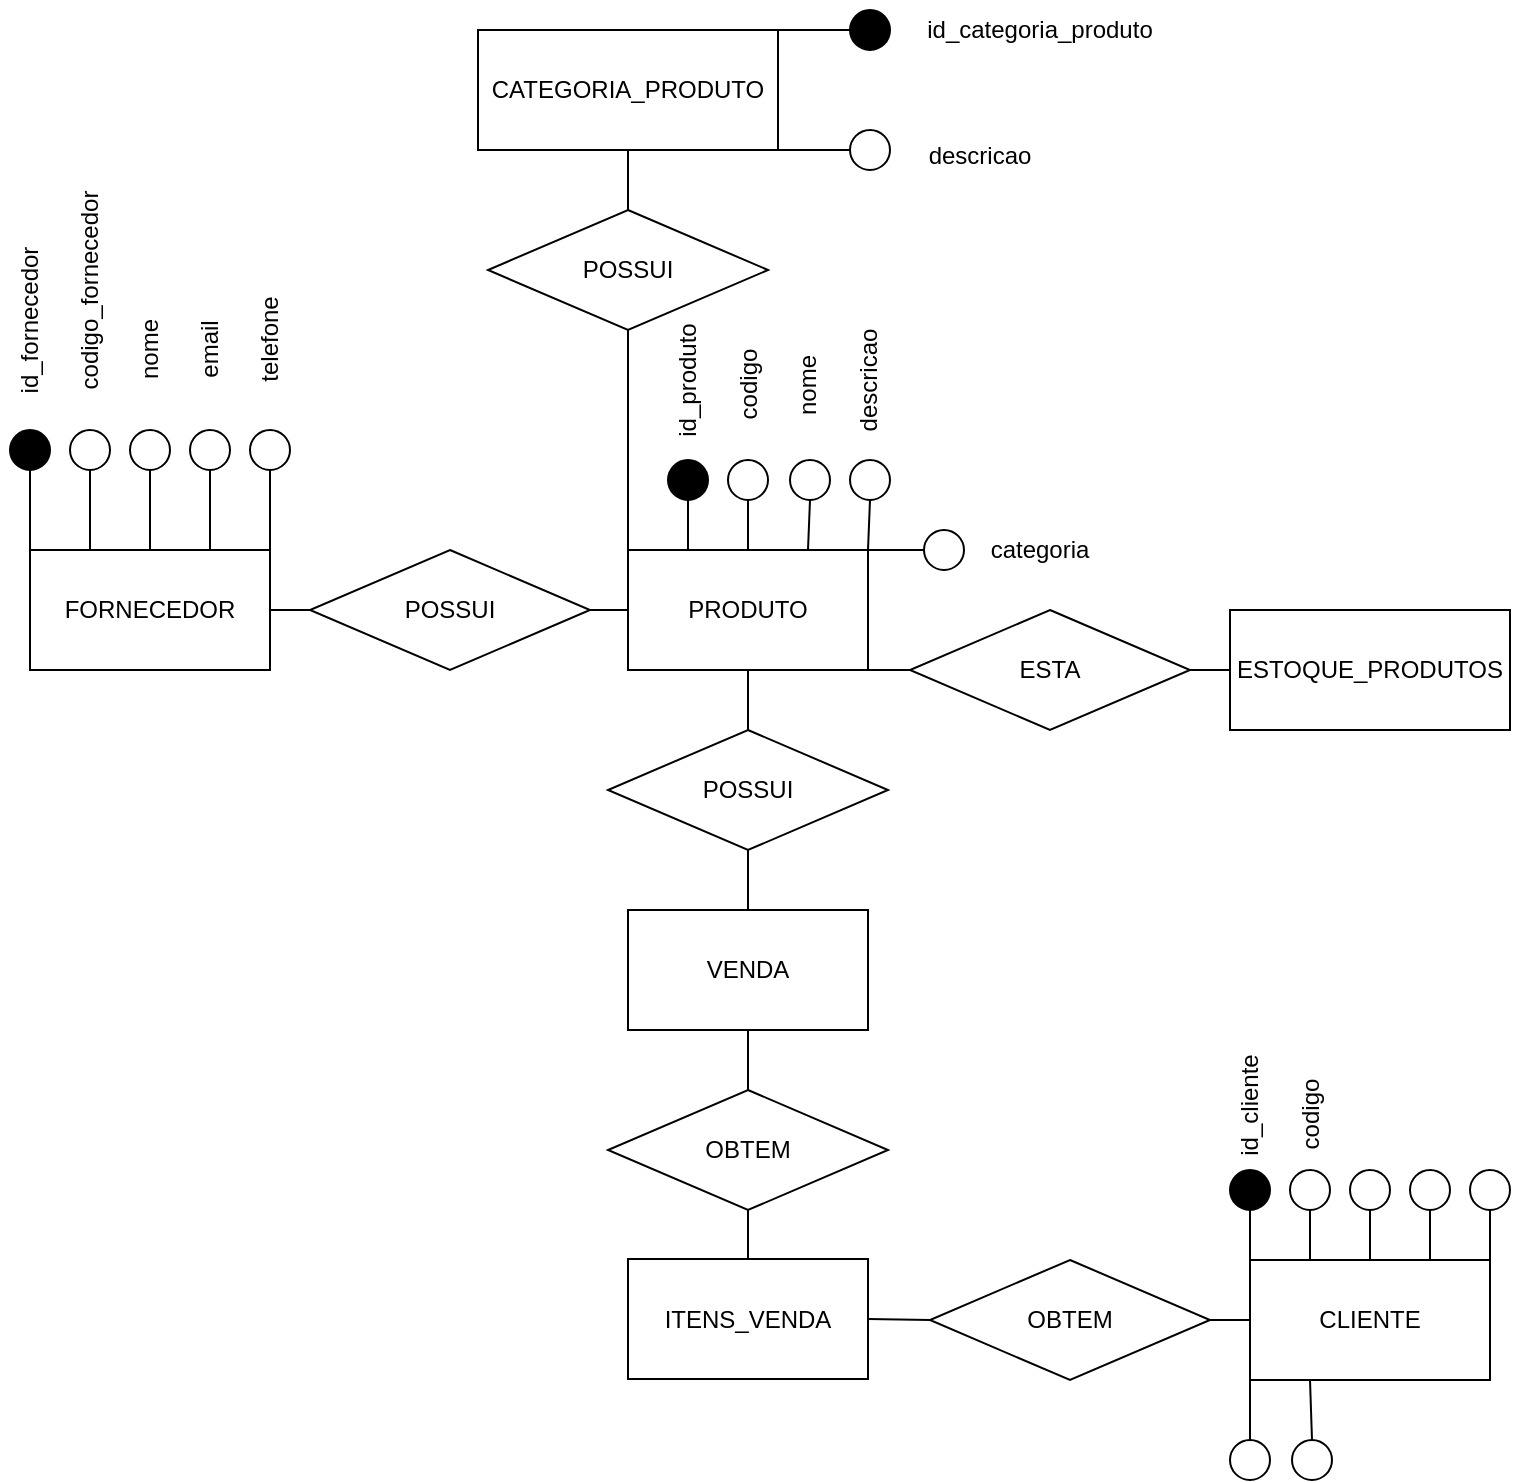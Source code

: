 <mxfile version="24.7.17">
  <diagram name="Página-1" id="qiO6tGmZQDndpgreDG9k">
    <mxGraphModel dx="1290" dy="557" grid="1" gridSize="10" guides="1" tooltips="1" connect="1" arrows="1" fold="1" page="1" pageScale="1" pageWidth="827" pageHeight="1169" math="0" shadow="0">
      <root>
        <mxCell id="0" />
        <mxCell id="1" parent="0" />
        <mxCell id="NQdcdel10DfEMZxih-fd-1" value="FORNECEDOR" style="rounded=0;whiteSpace=wrap;html=1;" vertex="1" parent="1">
          <mxGeometry x="40" y="395" width="120" height="60" as="geometry" />
        </mxCell>
        <mxCell id="NQdcdel10DfEMZxih-fd-3" value="PRODUTO" style="rounded=0;whiteSpace=wrap;html=1;" vertex="1" parent="1">
          <mxGeometry x="339" y="395" width="120" height="60" as="geometry" />
        </mxCell>
        <mxCell id="NQdcdel10DfEMZxih-fd-4" value="CLIENTE" style="rounded=0;whiteSpace=wrap;html=1;" vertex="1" parent="1">
          <mxGeometry x="650" y="750" width="120" height="60" as="geometry" />
        </mxCell>
        <mxCell id="NQdcdel10DfEMZxih-fd-5" value="VENDA" style="rounded=0;whiteSpace=wrap;html=1;" vertex="1" parent="1">
          <mxGeometry x="339" y="575" width="120" height="60" as="geometry" />
        </mxCell>
        <mxCell id="NQdcdel10DfEMZxih-fd-6" value="ITENS_VENDA" style="rounded=0;whiteSpace=wrap;html=1;" vertex="1" parent="1">
          <mxGeometry x="339" y="749.5" width="120" height="60" as="geometry" />
        </mxCell>
        <mxCell id="NQdcdel10DfEMZxih-fd-7" value="ESTOQUE_PRODUTOS" style="rounded=0;whiteSpace=wrap;html=1;" vertex="1" parent="1">
          <mxGeometry x="640" y="425" width="140" height="60" as="geometry" />
        </mxCell>
        <mxCell id="NQdcdel10DfEMZxih-fd-8" value="CATEGORIA_PRODUTO" style="rounded=0;whiteSpace=wrap;html=1;" vertex="1" parent="1">
          <mxGeometry x="264" y="135" width="150" height="60" as="geometry" />
        </mxCell>
        <mxCell id="NQdcdel10DfEMZxih-fd-9" value="POSSUI" style="rhombus;whiteSpace=wrap;html=1;" vertex="1" parent="1">
          <mxGeometry x="269" y="225" width="140" height="60" as="geometry" />
        </mxCell>
        <mxCell id="NQdcdel10DfEMZxih-fd-11" value="POSSUI" style="rhombus;whiteSpace=wrap;html=1;" vertex="1" parent="1">
          <mxGeometry x="180" y="395" width="140" height="60" as="geometry" />
        </mxCell>
        <mxCell id="NQdcdel10DfEMZxih-fd-12" value="OBTEM" style="rhombus;whiteSpace=wrap;html=1;" vertex="1" parent="1">
          <mxGeometry x="490" y="750" width="140" height="60" as="geometry" />
        </mxCell>
        <mxCell id="NQdcdel10DfEMZxih-fd-13" value="ESTA" style="rhombus;whiteSpace=wrap;html=1;" vertex="1" parent="1">
          <mxGeometry x="480" y="425" width="140" height="60" as="geometry" />
        </mxCell>
        <mxCell id="NQdcdel10DfEMZxih-fd-14" value="POSSUI" style="rhombus;whiteSpace=wrap;html=1;" vertex="1" parent="1">
          <mxGeometry x="329" y="485" width="140" height="60" as="geometry" />
        </mxCell>
        <mxCell id="NQdcdel10DfEMZxih-fd-15" value="OBTEM" style="rhombus;whiteSpace=wrap;html=1;" vertex="1" parent="1">
          <mxGeometry x="329" y="665" width="140" height="60" as="geometry" />
        </mxCell>
        <mxCell id="NQdcdel10DfEMZxih-fd-16" value="" style="endArrow=none;html=1;rounded=0;entryX=0.5;entryY=1;entryDx=0;entryDy=0;" edge="1" parent="1" target="NQdcdel10DfEMZxih-fd-8">
          <mxGeometry width="50" height="50" relative="1" as="geometry">
            <mxPoint x="339" y="225" as="sourcePoint" />
            <mxPoint x="380" y="355" as="targetPoint" />
          </mxGeometry>
        </mxCell>
        <mxCell id="NQdcdel10DfEMZxih-fd-19" value="" style="endArrow=none;html=1;rounded=0;entryX=0;entryY=0.5;entryDx=0;entryDy=0;exitX=1;exitY=0.5;exitDx=0;exitDy=0;" edge="1" parent="1" source="NQdcdel10DfEMZxih-fd-11" target="NQdcdel10DfEMZxih-fd-3">
          <mxGeometry width="50" height="50" relative="1" as="geometry">
            <mxPoint x="70" y="645" as="sourcePoint" />
            <mxPoint x="120" y="595" as="targetPoint" />
          </mxGeometry>
        </mxCell>
        <mxCell id="NQdcdel10DfEMZxih-fd-20" value="" style="endArrow=none;html=1;rounded=0;entryX=0;entryY=0.5;entryDx=0;entryDy=0;exitX=1;exitY=0.5;exitDx=0;exitDy=0;" edge="1" parent="1" source="NQdcdel10DfEMZxih-fd-1" target="NQdcdel10DfEMZxih-fd-11">
          <mxGeometry width="50" height="50" relative="1" as="geometry">
            <mxPoint x="140" y="565" as="sourcePoint" />
            <mxPoint x="190" y="515" as="targetPoint" />
          </mxGeometry>
        </mxCell>
        <mxCell id="NQdcdel10DfEMZxih-fd-21" value="" style="endArrow=none;html=1;rounded=0;entryX=0.5;entryY=1;entryDx=0;entryDy=0;exitX=0.5;exitY=0;exitDx=0;exitDy=0;" edge="1" parent="1" source="NQdcdel10DfEMZxih-fd-14" target="NQdcdel10DfEMZxih-fd-3">
          <mxGeometry width="50" height="50" relative="1" as="geometry">
            <mxPoint x="210" y="665" as="sourcePoint" />
            <mxPoint x="260" y="615" as="targetPoint" />
          </mxGeometry>
        </mxCell>
        <mxCell id="NQdcdel10DfEMZxih-fd-22" value="" style="endArrow=none;html=1;rounded=0;entryX=0.5;entryY=1;entryDx=0;entryDy=0;exitX=0.5;exitY=0;exitDx=0;exitDy=0;" edge="1" parent="1" source="NQdcdel10DfEMZxih-fd-5" target="NQdcdel10DfEMZxih-fd-14">
          <mxGeometry width="50" height="50" relative="1" as="geometry">
            <mxPoint x="120" y="635" as="sourcePoint" />
            <mxPoint x="170" y="585" as="targetPoint" />
          </mxGeometry>
        </mxCell>
        <mxCell id="NQdcdel10DfEMZxih-fd-23" value="" style="endArrow=none;html=1;rounded=0;entryX=0.5;entryY=1;entryDx=0;entryDy=0;exitX=0.5;exitY=0;exitDx=0;exitDy=0;" edge="1" parent="1" source="NQdcdel10DfEMZxih-fd-15" target="NQdcdel10DfEMZxih-fd-5">
          <mxGeometry width="50" height="50" relative="1" as="geometry">
            <mxPoint x="-30" y="655" as="sourcePoint" />
            <mxPoint x="20" y="605" as="targetPoint" />
          </mxGeometry>
        </mxCell>
        <mxCell id="NQdcdel10DfEMZxih-fd-24" value="" style="endArrow=none;html=1;rounded=0;entryX=0.5;entryY=1;entryDx=0;entryDy=0;exitX=0.5;exitY=0;exitDx=0;exitDy=0;" edge="1" parent="1" source="NQdcdel10DfEMZxih-fd-6" target="NQdcdel10DfEMZxih-fd-15">
          <mxGeometry width="50" height="50" relative="1" as="geometry">
            <mxPoint x="170" y="755" as="sourcePoint" />
            <mxPoint x="220" y="705" as="targetPoint" />
          </mxGeometry>
        </mxCell>
        <mxCell id="NQdcdel10DfEMZxih-fd-25" value="" style="endArrow=none;html=1;rounded=0;exitX=1;exitY=0.5;exitDx=0;exitDy=0;entryX=0;entryY=0.5;entryDx=0;entryDy=0;" edge="1" parent="1" source="NQdcdel10DfEMZxih-fd-6" target="NQdcdel10DfEMZxih-fd-12">
          <mxGeometry width="50" height="50" relative="1" as="geometry">
            <mxPoint x="570" y="665" as="sourcePoint" />
            <mxPoint x="620" y="615" as="targetPoint" />
          </mxGeometry>
        </mxCell>
        <mxCell id="NQdcdel10DfEMZxih-fd-26" value="" style="endArrow=none;html=1;rounded=0;exitX=1;exitY=0.5;exitDx=0;exitDy=0;entryX=0;entryY=0.5;entryDx=0;entryDy=0;" edge="1" parent="1" source="NQdcdel10DfEMZxih-fd-12" target="NQdcdel10DfEMZxih-fd-4">
          <mxGeometry width="50" height="50" relative="1" as="geometry">
            <mxPoint x="520" y="645" as="sourcePoint" />
            <mxPoint x="570" y="595" as="targetPoint" />
          </mxGeometry>
        </mxCell>
        <mxCell id="NQdcdel10DfEMZxih-fd-27" value="" style="endArrow=none;html=1;rounded=0;entryX=0;entryY=0.5;entryDx=0;entryDy=0;exitX=1;exitY=0.5;exitDx=0;exitDy=0;" edge="1" parent="1" source="NQdcdel10DfEMZxih-fd-13" target="NQdcdel10DfEMZxih-fd-7">
          <mxGeometry width="50" height="50" relative="1" as="geometry">
            <mxPoint x="680" y="705" as="sourcePoint" />
            <mxPoint x="730" y="655" as="targetPoint" />
          </mxGeometry>
        </mxCell>
        <mxCell id="NQdcdel10DfEMZxih-fd-29" value="" style="ellipse;BlackSpace=wrap;html=1;aspect=fixed;fillColor=#000000;" vertex="1" parent="1">
          <mxGeometry x="30" y="335" width="20" height="20" as="geometry" />
        </mxCell>
        <mxCell id="NQdcdel10DfEMZxih-fd-30" value="" style="endArrow=none;html=1;rounded=0;entryX=0.5;entryY=1;entryDx=0;entryDy=0;exitX=0;exitY=0;exitDx=0;exitDy=0;" edge="1" parent="1" source="NQdcdel10DfEMZxih-fd-1" target="NQdcdel10DfEMZxih-fd-29">
          <mxGeometry width="50" height="50" relative="1" as="geometry">
            <mxPoint x="-30" y="475" as="sourcePoint" />
            <mxPoint x="20" y="425" as="targetPoint" />
          </mxGeometry>
        </mxCell>
        <mxCell id="NQdcdel10DfEMZxih-fd-31" value="" style="ellipse;whiteSpace=wrap;html=1;aspect=fixed;" vertex="1" parent="1">
          <mxGeometry x="60" y="335" width="20" height="20" as="geometry" />
        </mxCell>
        <mxCell id="NQdcdel10DfEMZxih-fd-32" value="" style="endArrow=none;html=1;rounded=0;entryX=0.5;entryY=1;entryDx=0;entryDy=0;exitX=0.25;exitY=0;exitDx=0;exitDy=0;" edge="1" parent="1" source="NQdcdel10DfEMZxih-fd-1" target="NQdcdel10DfEMZxih-fd-31">
          <mxGeometry width="50" height="50" relative="1" as="geometry">
            <mxPoint y="605" as="sourcePoint" />
            <mxPoint x="50" y="555" as="targetPoint" />
          </mxGeometry>
        </mxCell>
        <mxCell id="NQdcdel10DfEMZxih-fd-33" value="" style="ellipse;whiteSpace=wrap;html=1;aspect=fixed;" vertex="1" parent="1">
          <mxGeometry x="90" y="335" width="20" height="20" as="geometry" />
        </mxCell>
        <mxCell id="NQdcdel10DfEMZxih-fd-34" value="" style="endArrow=none;html=1;rounded=0;entryX=0.5;entryY=1;entryDx=0;entryDy=0;exitX=0.5;exitY=0;exitDx=0;exitDy=0;" edge="1" parent="1" source="NQdcdel10DfEMZxih-fd-1" target="NQdcdel10DfEMZxih-fd-33">
          <mxGeometry width="50" height="50" relative="1" as="geometry">
            <mxPoint x="110" y="665" as="sourcePoint" />
            <mxPoint x="160" y="615" as="targetPoint" />
          </mxGeometry>
        </mxCell>
        <mxCell id="NQdcdel10DfEMZxih-fd-35" value="" style="ellipse;whiteSpace=wrap;html=1;aspect=fixed;" vertex="1" parent="1">
          <mxGeometry x="120" y="335" width="20" height="20" as="geometry" />
        </mxCell>
        <mxCell id="NQdcdel10DfEMZxih-fd-36" value="" style="endArrow=none;html=1;rounded=0;entryX=0.5;entryY=1;entryDx=0;entryDy=0;exitX=0.75;exitY=0;exitDx=0;exitDy=0;" edge="1" parent="1" source="NQdcdel10DfEMZxih-fd-1" target="NQdcdel10DfEMZxih-fd-35">
          <mxGeometry width="50" height="50" relative="1" as="geometry">
            <mxPoint y="605" as="sourcePoint" />
            <mxPoint x="50" y="555" as="targetPoint" />
          </mxGeometry>
        </mxCell>
        <mxCell id="NQdcdel10DfEMZxih-fd-37" value="" style="ellipse;whiteSpace=wrap;html=1;aspect=fixed;" vertex="1" parent="1">
          <mxGeometry x="150" y="335" width="20" height="20" as="geometry" />
        </mxCell>
        <mxCell id="NQdcdel10DfEMZxih-fd-38" value="" style="endArrow=none;html=1;rounded=0;entryX=0.5;entryY=1;entryDx=0;entryDy=0;exitX=1;exitY=0;exitDx=0;exitDy=0;" edge="1" parent="1" source="NQdcdel10DfEMZxih-fd-1" target="NQdcdel10DfEMZxih-fd-37">
          <mxGeometry width="50" height="50" relative="1" as="geometry">
            <mxPoint x="230" y="555" as="sourcePoint" />
            <mxPoint x="280" y="505" as="targetPoint" />
          </mxGeometry>
        </mxCell>
        <mxCell id="NQdcdel10DfEMZxih-fd-39" value="id_fornecedor" style="text;html=1;align=center;verticalAlign=middle;whiteSpace=wrap;rounded=0;rotation=-90;" vertex="1" parent="1">
          <mxGeometry y="265" width="80" height="30" as="geometry" />
        </mxCell>
        <mxCell id="NQdcdel10DfEMZxih-fd-40" value="codigo_fornecedor" style="text;html=1;align=center;verticalAlign=middle;whiteSpace=wrap;rounded=0;rotation=-90;" vertex="1" parent="1">
          <mxGeometry x="15" y="250" width="110" height="30" as="geometry" />
        </mxCell>
        <mxCell id="NQdcdel10DfEMZxih-fd-41" value="nome" style="text;html=1;align=center;verticalAlign=middle;whiteSpace=wrap;rounded=0;rotation=-90;" vertex="1" parent="1">
          <mxGeometry x="72.5" y="280" width="55" height="30" as="geometry" />
        </mxCell>
        <mxCell id="NQdcdel10DfEMZxih-fd-42" value="email" style="text;html=1;align=center;verticalAlign=middle;whiteSpace=wrap;rounded=0;rotation=-90;" vertex="1" parent="1">
          <mxGeometry x="102.5" y="280" width="55" height="30" as="geometry" />
        </mxCell>
        <mxCell id="NQdcdel10DfEMZxih-fd-43" value="telefone" style="text;html=1;align=center;verticalAlign=middle;whiteSpace=wrap;rounded=0;rotation=-90;" vertex="1" parent="1">
          <mxGeometry x="132.5" y="275" width="55" height="30" as="geometry" />
        </mxCell>
        <mxCell id="NQdcdel10DfEMZxih-fd-44" value="" style="ellipse;BlackSpace=wrap;html=1;aspect=fixed;fillColor=#000000;" vertex="1" parent="1">
          <mxGeometry x="450" y="125" width="20" height="20" as="geometry" />
        </mxCell>
        <mxCell id="NQdcdel10DfEMZxih-fd-45" value="" style="ellipse;whiteSpace=wrap;html=1;aspect=fixed;" vertex="1" parent="1">
          <mxGeometry x="450" y="185" width="20" height="20" as="geometry" />
        </mxCell>
        <mxCell id="NQdcdel10DfEMZxih-fd-46" value="" style="endArrow=none;html=1;rounded=0;exitX=0;exitY=0.5;exitDx=0;exitDy=0;entryX=1;entryY=0;entryDx=0;entryDy=0;" edge="1" parent="1" source="NQdcdel10DfEMZxih-fd-44" target="NQdcdel10DfEMZxih-fd-8">
          <mxGeometry width="50" height="50" relative="1" as="geometry">
            <mxPoint x="450" y="135" as="sourcePoint" />
            <mxPoint x="620" y="175" as="targetPoint" />
          </mxGeometry>
        </mxCell>
        <mxCell id="NQdcdel10DfEMZxih-fd-47" value="" style="endArrow=none;html=1;rounded=0;exitX=1;exitY=1;exitDx=0;exitDy=0;entryX=0;entryY=0.5;entryDx=0;entryDy=0;" edge="1" parent="1" source="NQdcdel10DfEMZxih-fd-8" target="NQdcdel10DfEMZxih-fd-45">
          <mxGeometry width="50" height="50" relative="1" as="geometry">
            <mxPoint x="540" y="255" as="sourcePoint" />
            <mxPoint x="590" y="205" as="targetPoint" />
          </mxGeometry>
        </mxCell>
        <mxCell id="NQdcdel10DfEMZxih-fd-48" value="id_categoria_produto" style="text;html=1;align=center;verticalAlign=middle;whiteSpace=wrap;rounded=0;" vertex="1" parent="1">
          <mxGeometry x="480" y="120" width="130" height="30" as="geometry" />
        </mxCell>
        <mxCell id="NQdcdel10DfEMZxih-fd-49" value="descricao" style="text;html=1;align=center;verticalAlign=middle;whiteSpace=wrap;rounded=0;" vertex="1" parent="1">
          <mxGeometry x="470" y="185" width="90" height="25" as="geometry" />
        </mxCell>
        <mxCell id="NQdcdel10DfEMZxih-fd-50" value="" style="endArrow=none;html=1;rounded=0;entryX=0.5;entryY=1;entryDx=0;entryDy=0;exitX=0;exitY=0;exitDx=0;exitDy=0;" edge="1" parent="1" source="NQdcdel10DfEMZxih-fd-3" target="NQdcdel10DfEMZxih-fd-9">
          <mxGeometry width="50" height="50" relative="1" as="geometry">
            <mxPoint x="140" y="685" as="sourcePoint" />
            <mxPoint x="340" y="375" as="targetPoint" />
          </mxGeometry>
        </mxCell>
        <mxCell id="NQdcdel10DfEMZxih-fd-52" value="" style="ellipse;BlackSpace=wrap;html=1;aspect=fixed;fillColor=#000000;" vertex="1" parent="1">
          <mxGeometry x="359" y="350" width="20" height="20" as="geometry" />
        </mxCell>
        <mxCell id="NQdcdel10DfEMZxih-fd-53" value="" style="endArrow=none;html=1;rounded=0;entryX=0.5;entryY=1;entryDx=0;entryDy=0;exitX=0.25;exitY=0;exitDx=0;exitDy=0;" edge="1" parent="1" source="NQdcdel10DfEMZxih-fd-3" target="NQdcdel10DfEMZxih-fd-52">
          <mxGeometry width="50" height="50" relative="1" as="geometry">
            <mxPoint x="40" y="550" as="sourcePoint" />
            <mxPoint x="90" y="500" as="targetPoint" />
          </mxGeometry>
        </mxCell>
        <mxCell id="NQdcdel10DfEMZxih-fd-56" value="" style="ellipse;whiteSpace=wrap;html=1;aspect=fixed;" vertex="1" parent="1">
          <mxGeometry x="389" y="350" width="20" height="20" as="geometry" />
        </mxCell>
        <mxCell id="NQdcdel10DfEMZxih-fd-57" value="" style="endArrow=none;html=1;rounded=0;entryX=0.5;entryY=1;entryDx=0;entryDy=0;exitX=0.5;exitY=0;exitDx=0;exitDy=0;" edge="1" parent="1" source="NQdcdel10DfEMZxih-fd-3" target="NQdcdel10DfEMZxih-fd-56">
          <mxGeometry width="50" height="50" relative="1" as="geometry">
            <mxPoint x="110" y="640" as="sourcePoint" />
            <mxPoint x="160" y="590" as="targetPoint" />
          </mxGeometry>
        </mxCell>
        <mxCell id="NQdcdel10DfEMZxih-fd-58" value="" style="ellipse;whiteSpace=wrap;html=1;aspect=fixed;" vertex="1" parent="1">
          <mxGeometry x="420" y="350" width="20" height="20" as="geometry" />
        </mxCell>
        <mxCell id="NQdcdel10DfEMZxih-fd-59" value="" style="endArrow=none;html=1;rounded=0;entryX=0.5;entryY=1;entryDx=0;entryDy=0;exitX=0.75;exitY=0;exitDx=0;exitDy=0;" edge="1" parent="1" source="NQdcdel10DfEMZxih-fd-3" target="NQdcdel10DfEMZxih-fd-58">
          <mxGeometry width="50" height="50" relative="1" as="geometry">
            <mxPoint x="260" y="580" as="sourcePoint" />
            <mxPoint x="310" y="530" as="targetPoint" />
          </mxGeometry>
        </mxCell>
        <mxCell id="NQdcdel10DfEMZxih-fd-60" value="" style="ellipse;whiteSpace=wrap;html=1;aspect=fixed;" vertex="1" parent="1">
          <mxGeometry x="450" y="350" width="20" height="20" as="geometry" />
        </mxCell>
        <mxCell id="NQdcdel10DfEMZxih-fd-61" value="" style="endArrow=none;html=1;rounded=0;entryX=0.5;entryY=1;entryDx=0;entryDy=0;exitX=1;exitY=0;exitDx=0;exitDy=0;" edge="1" parent="1" source="NQdcdel10DfEMZxih-fd-3" target="NQdcdel10DfEMZxih-fd-60">
          <mxGeometry width="50" height="50" relative="1" as="geometry">
            <mxPoint x="80" y="560" as="sourcePoint" />
            <mxPoint x="130" y="510" as="targetPoint" />
          </mxGeometry>
        </mxCell>
        <mxCell id="NQdcdel10DfEMZxih-fd-62" value="id_produto" style="text;html=1;align=center;verticalAlign=middle;whiteSpace=wrap;rounded=0;rotation=-90;" vertex="1" parent="1">
          <mxGeometry x="329" y="295" width="80" height="30" as="geometry" />
        </mxCell>
        <mxCell id="NQdcdel10DfEMZxih-fd-63" value="codigo" style="text;html=1;align=center;verticalAlign=middle;whiteSpace=wrap;rounded=0;rotation=-90;" vertex="1" parent="1">
          <mxGeometry x="368.5" y="300" width="61" height="25" as="geometry" />
        </mxCell>
        <mxCell id="NQdcdel10DfEMZxih-fd-64" value="nome" style="text;html=1;align=center;verticalAlign=middle;whiteSpace=wrap;rounded=0;rotation=-90;" vertex="1" parent="1">
          <mxGeometry x="398" y="300" width="61" height="25" as="geometry" />
        </mxCell>
        <mxCell id="NQdcdel10DfEMZxih-fd-65" value="descricao" style="text;html=1;align=center;verticalAlign=middle;whiteSpace=wrap;rounded=0;rotation=-90;" vertex="1" parent="1">
          <mxGeometry x="429" y="297.5" width="61" height="25" as="geometry" />
        </mxCell>
        <mxCell id="NQdcdel10DfEMZxih-fd-66" value="" style="endArrow=none;html=1;rounded=0;entryX=0;entryY=0.5;entryDx=0;entryDy=0;exitX=1;exitY=1;exitDx=0;exitDy=0;" edge="1" parent="1" source="NQdcdel10DfEMZxih-fd-3" target="NQdcdel10DfEMZxih-fd-13">
          <mxGeometry width="50" height="50" relative="1" as="geometry">
            <mxPoint x="459" y="458" as="sourcePoint" />
            <mxPoint x="870" y="593" as="targetPoint" />
          </mxGeometry>
        </mxCell>
        <mxCell id="NQdcdel10DfEMZxih-fd-67" value="" style="ellipse;whiteSpace=wrap;html=1;aspect=fixed;" vertex="1" parent="1">
          <mxGeometry x="487" y="385" width="20" height="20" as="geometry" />
        </mxCell>
        <mxCell id="NQdcdel10DfEMZxih-fd-68" value="" style="endArrow=none;html=1;rounded=0;entryX=0;entryY=0.5;entryDx=0;entryDy=0;exitX=1;exitY=0;exitDx=0;exitDy=0;" edge="1" parent="1" source="NQdcdel10DfEMZxih-fd-3" target="NQdcdel10DfEMZxih-fd-67">
          <mxGeometry width="50" height="50" relative="1" as="geometry">
            <mxPoint x="-20" y="550" as="sourcePoint" />
            <mxPoint x="30" y="500" as="targetPoint" />
          </mxGeometry>
        </mxCell>
        <mxCell id="NQdcdel10DfEMZxih-fd-69" value="categoria" style="text;html=1;align=center;verticalAlign=middle;whiteSpace=wrap;rounded=0;" vertex="1" parent="1">
          <mxGeometry x="500" y="382.5" width="90" height="25" as="geometry" />
        </mxCell>
        <mxCell id="NQdcdel10DfEMZxih-fd-70" value="" style="ellipse;BlackSpace=wrap;html=1;aspect=fixed;fillColor=#000000;" vertex="1" parent="1">
          <mxGeometry x="640" y="705" width="20" height="20" as="geometry" />
        </mxCell>
        <mxCell id="NQdcdel10DfEMZxih-fd-71" value="" style="ellipse;whiteSpace=wrap;html=1;aspect=fixed;" vertex="1" parent="1">
          <mxGeometry x="670" y="705" width="20" height="20" as="geometry" />
        </mxCell>
        <mxCell id="NQdcdel10DfEMZxih-fd-72" value="id_cliente" style="text;html=1;align=center;verticalAlign=middle;whiteSpace=wrap;rounded=0;rotation=-90;" vertex="1" parent="1">
          <mxGeometry x="619" y="660" width="61" height="25" as="geometry" />
        </mxCell>
        <mxCell id="NQdcdel10DfEMZxih-fd-73" value="" style="endArrow=none;html=1;rounded=0;exitX=0;exitY=0;exitDx=0;exitDy=0;entryX=0.5;entryY=1;entryDx=0;entryDy=0;" edge="1" parent="1" source="NQdcdel10DfEMZxih-fd-4" target="NQdcdel10DfEMZxih-fd-70">
          <mxGeometry width="50" height="50" relative="1" as="geometry">
            <mxPoint x="850" y="620" as="sourcePoint" />
            <mxPoint x="900" y="570" as="targetPoint" />
          </mxGeometry>
        </mxCell>
        <mxCell id="NQdcdel10DfEMZxih-fd-74" value="" style="endArrow=none;html=1;rounded=0;entryX=0.5;entryY=1;entryDx=0;entryDy=0;exitX=0.25;exitY=0;exitDx=0;exitDy=0;" edge="1" parent="1" source="NQdcdel10DfEMZxih-fd-4" target="NQdcdel10DfEMZxih-fd-71">
          <mxGeometry width="50" height="50" relative="1" as="geometry">
            <mxPoint x="560" y="680" as="sourcePoint" />
            <mxPoint x="610" y="630" as="targetPoint" />
          </mxGeometry>
        </mxCell>
        <mxCell id="NQdcdel10DfEMZxih-fd-75" value="codigo" style="text;html=1;align=center;verticalAlign=middle;whiteSpace=wrap;rounded=0;rotation=-90;" vertex="1" parent="1">
          <mxGeometry x="649.5" y="665" width="61" height="25" as="geometry" />
        </mxCell>
        <mxCell id="NQdcdel10DfEMZxih-fd-76" value="" style="ellipse;whiteSpace=wrap;html=1;aspect=fixed;" vertex="1" parent="1">
          <mxGeometry x="700" y="705" width="20" height="20" as="geometry" />
        </mxCell>
        <mxCell id="NQdcdel10DfEMZxih-fd-77" value="" style="endArrow=none;html=1;rounded=0;entryX=0.5;entryY=1;entryDx=0;entryDy=0;exitX=0.5;exitY=0;exitDx=0;exitDy=0;" edge="1" parent="1" source="NQdcdel10DfEMZxih-fd-4" target="NQdcdel10DfEMZxih-fd-76">
          <mxGeometry width="50" height="50" relative="1" as="geometry">
            <mxPoint x="90" y="770" as="sourcePoint" />
            <mxPoint x="140" y="720" as="targetPoint" />
          </mxGeometry>
        </mxCell>
        <mxCell id="NQdcdel10DfEMZxih-fd-78" value="" style="ellipse;whiteSpace=wrap;html=1;aspect=fixed;" vertex="1" parent="1">
          <mxGeometry x="730" y="705" width="20" height="20" as="geometry" />
        </mxCell>
        <mxCell id="NQdcdel10DfEMZxih-fd-79" value="" style="endArrow=none;html=1;rounded=0;entryX=0.5;entryY=1;entryDx=0;entryDy=0;exitX=0.75;exitY=0;exitDx=0;exitDy=0;" edge="1" parent="1" source="NQdcdel10DfEMZxih-fd-4" target="NQdcdel10DfEMZxih-fd-78">
          <mxGeometry width="50" height="50" relative="1" as="geometry">
            <mxPoint x="830" y="800" as="sourcePoint" />
            <mxPoint x="880" y="750" as="targetPoint" />
          </mxGeometry>
        </mxCell>
        <mxCell id="NQdcdel10DfEMZxih-fd-80" value="" style="ellipse;whiteSpace=wrap;html=1;aspect=fixed;" vertex="1" parent="1">
          <mxGeometry x="760" y="705" width="20" height="20" as="geometry" />
        </mxCell>
        <mxCell id="NQdcdel10DfEMZxih-fd-81" value="" style="endArrow=none;html=1;rounded=0;entryX=0.5;entryY=1;entryDx=0;entryDy=0;exitX=1;exitY=0;exitDx=0;exitDy=0;" edge="1" parent="1" source="NQdcdel10DfEMZxih-fd-4" target="NQdcdel10DfEMZxih-fd-80">
          <mxGeometry width="50" height="50" relative="1" as="geometry">
            <mxPoint x="380" y="580" as="sourcePoint" />
            <mxPoint x="430" y="530" as="targetPoint" />
          </mxGeometry>
        </mxCell>
        <mxCell id="NQdcdel10DfEMZxih-fd-82" value="" style="ellipse;whiteSpace=wrap;html=1;aspect=fixed;" vertex="1" parent="1">
          <mxGeometry x="640" y="840" width="20" height="20" as="geometry" />
        </mxCell>
        <mxCell id="NQdcdel10DfEMZxih-fd-83" value="" style="ellipse;whiteSpace=wrap;html=1;aspect=fixed;" vertex="1" parent="1">
          <mxGeometry x="671" y="840" width="20" height="20" as="geometry" />
        </mxCell>
        <mxCell id="NQdcdel10DfEMZxih-fd-84" value="" style="endArrow=none;html=1;rounded=0;entryX=0;entryY=1;entryDx=0;entryDy=0;exitX=0.5;exitY=0;exitDx=0;exitDy=0;" edge="1" parent="1" source="NQdcdel10DfEMZxih-fd-82" target="NQdcdel10DfEMZxih-fd-4">
          <mxGeometry width="50" height="50" relative="1" as="geometry">
            <mxPoint x="380" y="670" as="sourcePoint" />
            <mxPoint x="430" y="620" as="targetPoint" />
          </mxGeometry>
        </mxCell>
        <mxCell id="NQdcdel10DfEMZxih-fd-85" value="" style="endArrow=none;html=1;rounded=0;entryX=0.25;entryY=1;entryDx=0;entryDy=0;exitX=0.5;exitY=0;exitDx=0;exitDy=0;" edge="1" parent="1" source="NQdcdel10DfEMZxih-fd-83" target="NQdcdel10DfEMZxih-fd-4">
          <mxGeometry width="50" height="50" relative="1" as="geometry">
            <mxPoint x="380" y="670" as="sourcePoint" />
            <mxPoint x="690" y="820" as="targetPoint" />
          </mxGeometry>
        </mxCell>
      </root>
    </mxGraphModel>
  </diagram>
</mxfile>
